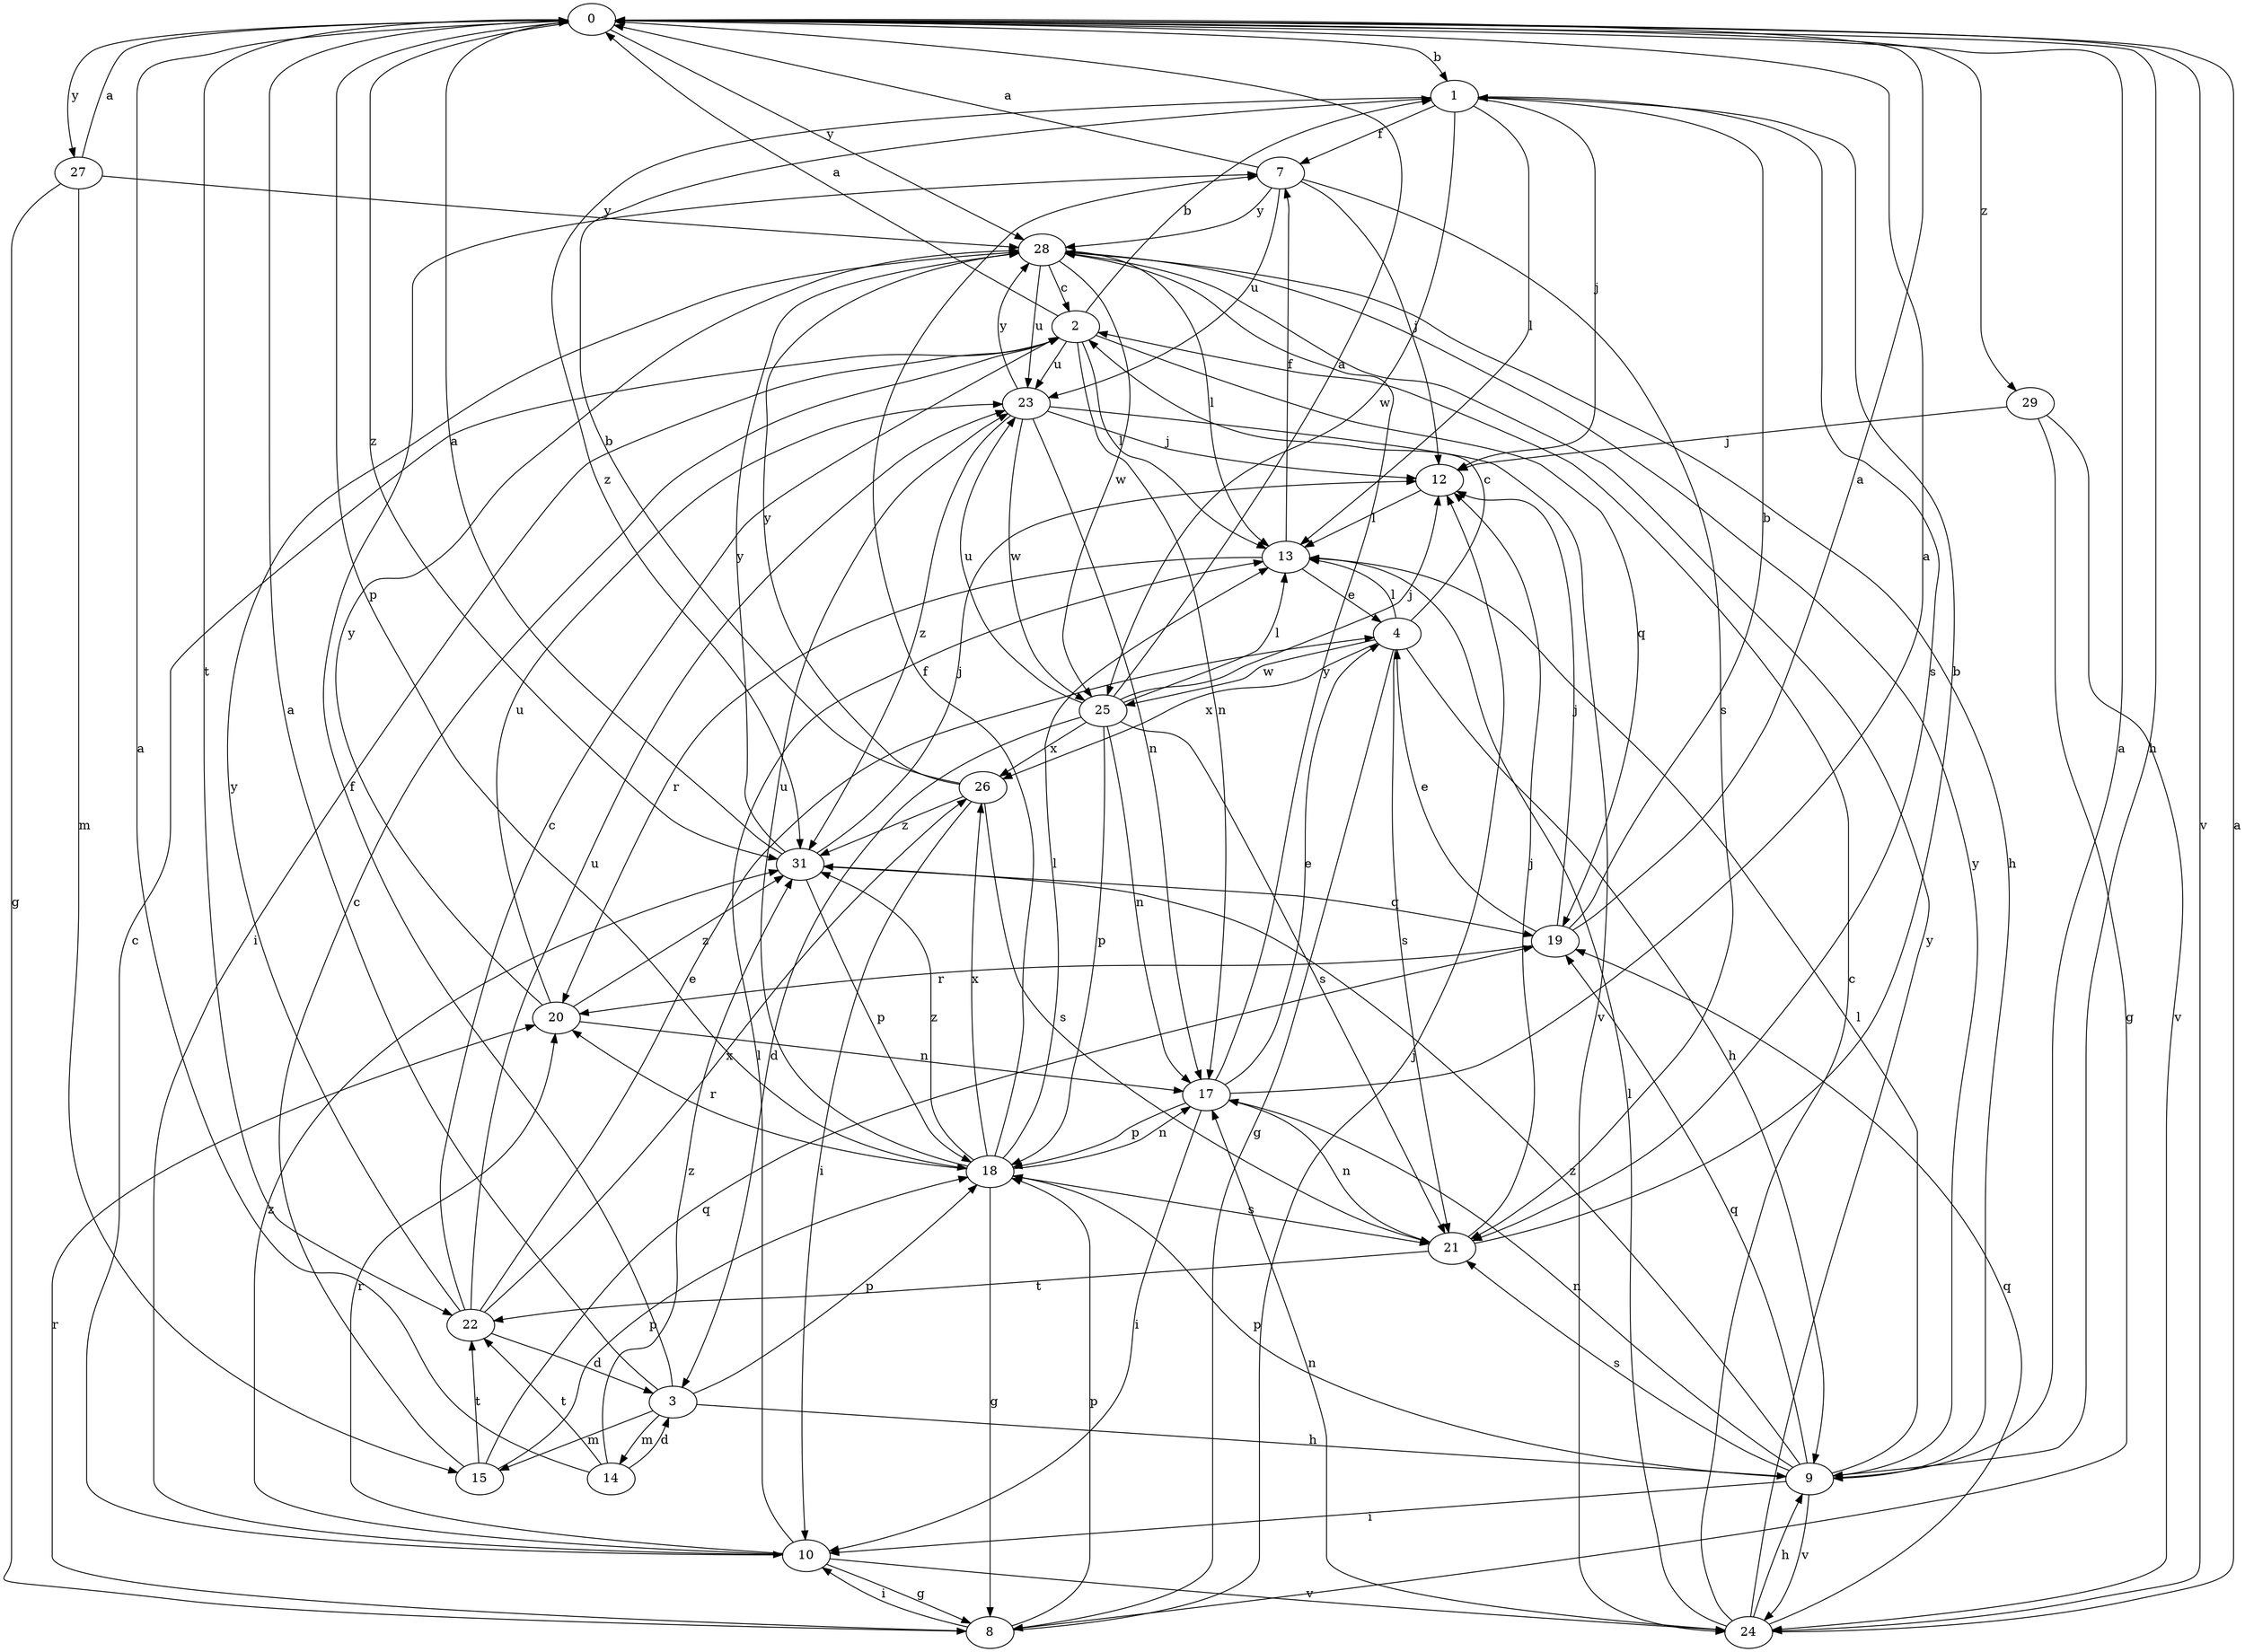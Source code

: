 strict digraph  {
0;
1;
2;
3;
4;
7;
8;
9;
10;
12;
13;
14;
15;
17;
18;
19;
20;
21;
22;
23;
24;
25;
26;
27;
28;
29;
31;
0 -> 1  [label=b];
0 -> 9  [label=h];
0 -> 18  [label=p];
0 -> 22  [label=t];
0 -> 24  [label=v];
0 -> 27  [label=y];
0 -> 28  [label=y];
0 -> 29  [label=z];
0 -> 31  [label=z];
1 -> 7  [label=f];
1 -> 12  [label=j];
1 -> 13  [label=l];
1 -> 21  [label=s];
1 -> 25  [label=w];
1 -> 31  [label=z];
2 -> 0  [label=a];
2 -> 1  [label=b];
2 -> 10  [label=i];
2 -> 13  [label=l];
2 -> 17  [label=n];
2 -> 19  [label=q];
2 -> 23  [label=u];
3 -> 0  [label=a];
3 -> 7  [label=f];
3 -> 9  [label=h];
3 -> 14  [label=m];
3 -> 15  [label=m];
3 -> 18  [label=p];
4 -> 2  [label=c];
4 -> 8  [label=g];
4 -> 9  [label=h];
4 -> 13  [label=l];
4 -> 21  [label=s];
4 -> 25  [label=w];
4 -> 26  [label=x];
7 -> 0  [label=a];
7 -> 12  [label=j];
7 -> 21  [label=s];
7 -> 23  [label=u];
7 -> 28  [label=y];
8 -> 10  [label=i];
8 -> 12  [label=j];
8 -> 18  [label=p];
8 -> 20  [label=r];
9 -> 0  [label=a];
9 -> 10  [label=i];
9 -> 13  [label=l];
9 -> 17  [label=n];
9 -> 18  [label=p];
9 -> 19  [label=q];
9 -> 21  [label=s];
9 -> 24  [label=v];
9 -> 28  [label=y];
9 -> 31  [label=z];
10 -> 2  [label=c];
10 -> 8  [label=g];
10 -> 13  [label=l];
10 -> 20  [label=r];
10 -> 24  [label=v];
10 -> 31  [label=z];
12 -> 13  [label=l];
13 -> 4  [label=e];
13 -> 7  [label=f];
13 -> 20  [label=r];
14 -> 0  [label=a];
14 -> 3  [label=d];
14 -> 22  [label=t];
14 -> 31  [label=z];
15 -> 2  [label=c];
15 -> 18  [label=p];
15 -> 19  [label=q];
15 -> 22  [label=t];
17 -> 0  [label=a];
17 -> 4  [label=e];
17 -> 10  [label=i];
17 -> 18  [label=p];
17 -> 28  [label=y];
18 -> 7  [label=f];
18 -> 8  [label=g];
18 -> 13  [label=l];
18 -> 17  [label=n];
18 -> 20  [label=r];
18 -> 21  [label=s];
18 -> 23  [label=u];
18 -> 26  [label=x];
18 -> 31  [label=z];
19 -> 0  [label=a];
19 -> 1  [label=b];
19 -> 4  [label=e];
19 -> 12  [label=j];
19 -> 20  [label=r];
20 -> 17  [label=n];
20 -> 23  [label=u];
20 -> 28  [label=y];
20 -> 31  [label=z];
21 -> 1  [label=b];
21 -> 12  [label=j];
21 -> 17  [label=n];
21 -> 22  [label=t];
22 -> 2  [label=c];
22 -> 3  [label=d];
22 -> 4  [label=e];
22 -> 23  [label=u];
22 -> 26  [label=x];
22 -> 28  [label=y];
23 -> 12  [label=j];
23 -> 17  [label=n];
23 -> 24  [label=v];
23 -> 25  [label=w];
23 -> 28  [label=y];
23 -> 31  [label=z];
24 -> 0  [label=a];
24 -> 2  [label=c];
24 -> 9  [label=h];
24 -> 13  [label=l];
24 -> 17  [label=n];
24 -> 19  [label=q];
24 -> 28  [label=y];
25 -> 0  [label=a];
25 -> 3  [label=d];
25 -> 12  [label=j];
25 -> 13  [label=l];
25 -> 17  [label=n];
25 -> 18  [label=p];
25 -> 21  [label=s];
25 -> 23  [label=u];
25 -> 26  [label=x];
26 -> 1  [label=b];
26 -> 10  [label=i];
26 -> 21  [label=s];
26 -> 28  [label=y];
26 -> 31  [label=z];
27 -> 0  [label=a];
27 -> 8  [label=g];
27 -> 15  [label=m];
27 -> 28  [label=y];
28 -> 2  [label=c];
28 -> 9  [label=h];
28 -> 13  [label=l];
28 -> 23  [label=u];
28 -> 25  [label=w];
29 -> 8  [label=g];
29 -> 12  [label=j];
29 -> 24  [label=v];
31 -> 0  [label=a];
31 -> 12  [label=j];
31 -> 18  [label=p];
31 -> 19  [label=q];
31 -> 28  [label=y];
}
